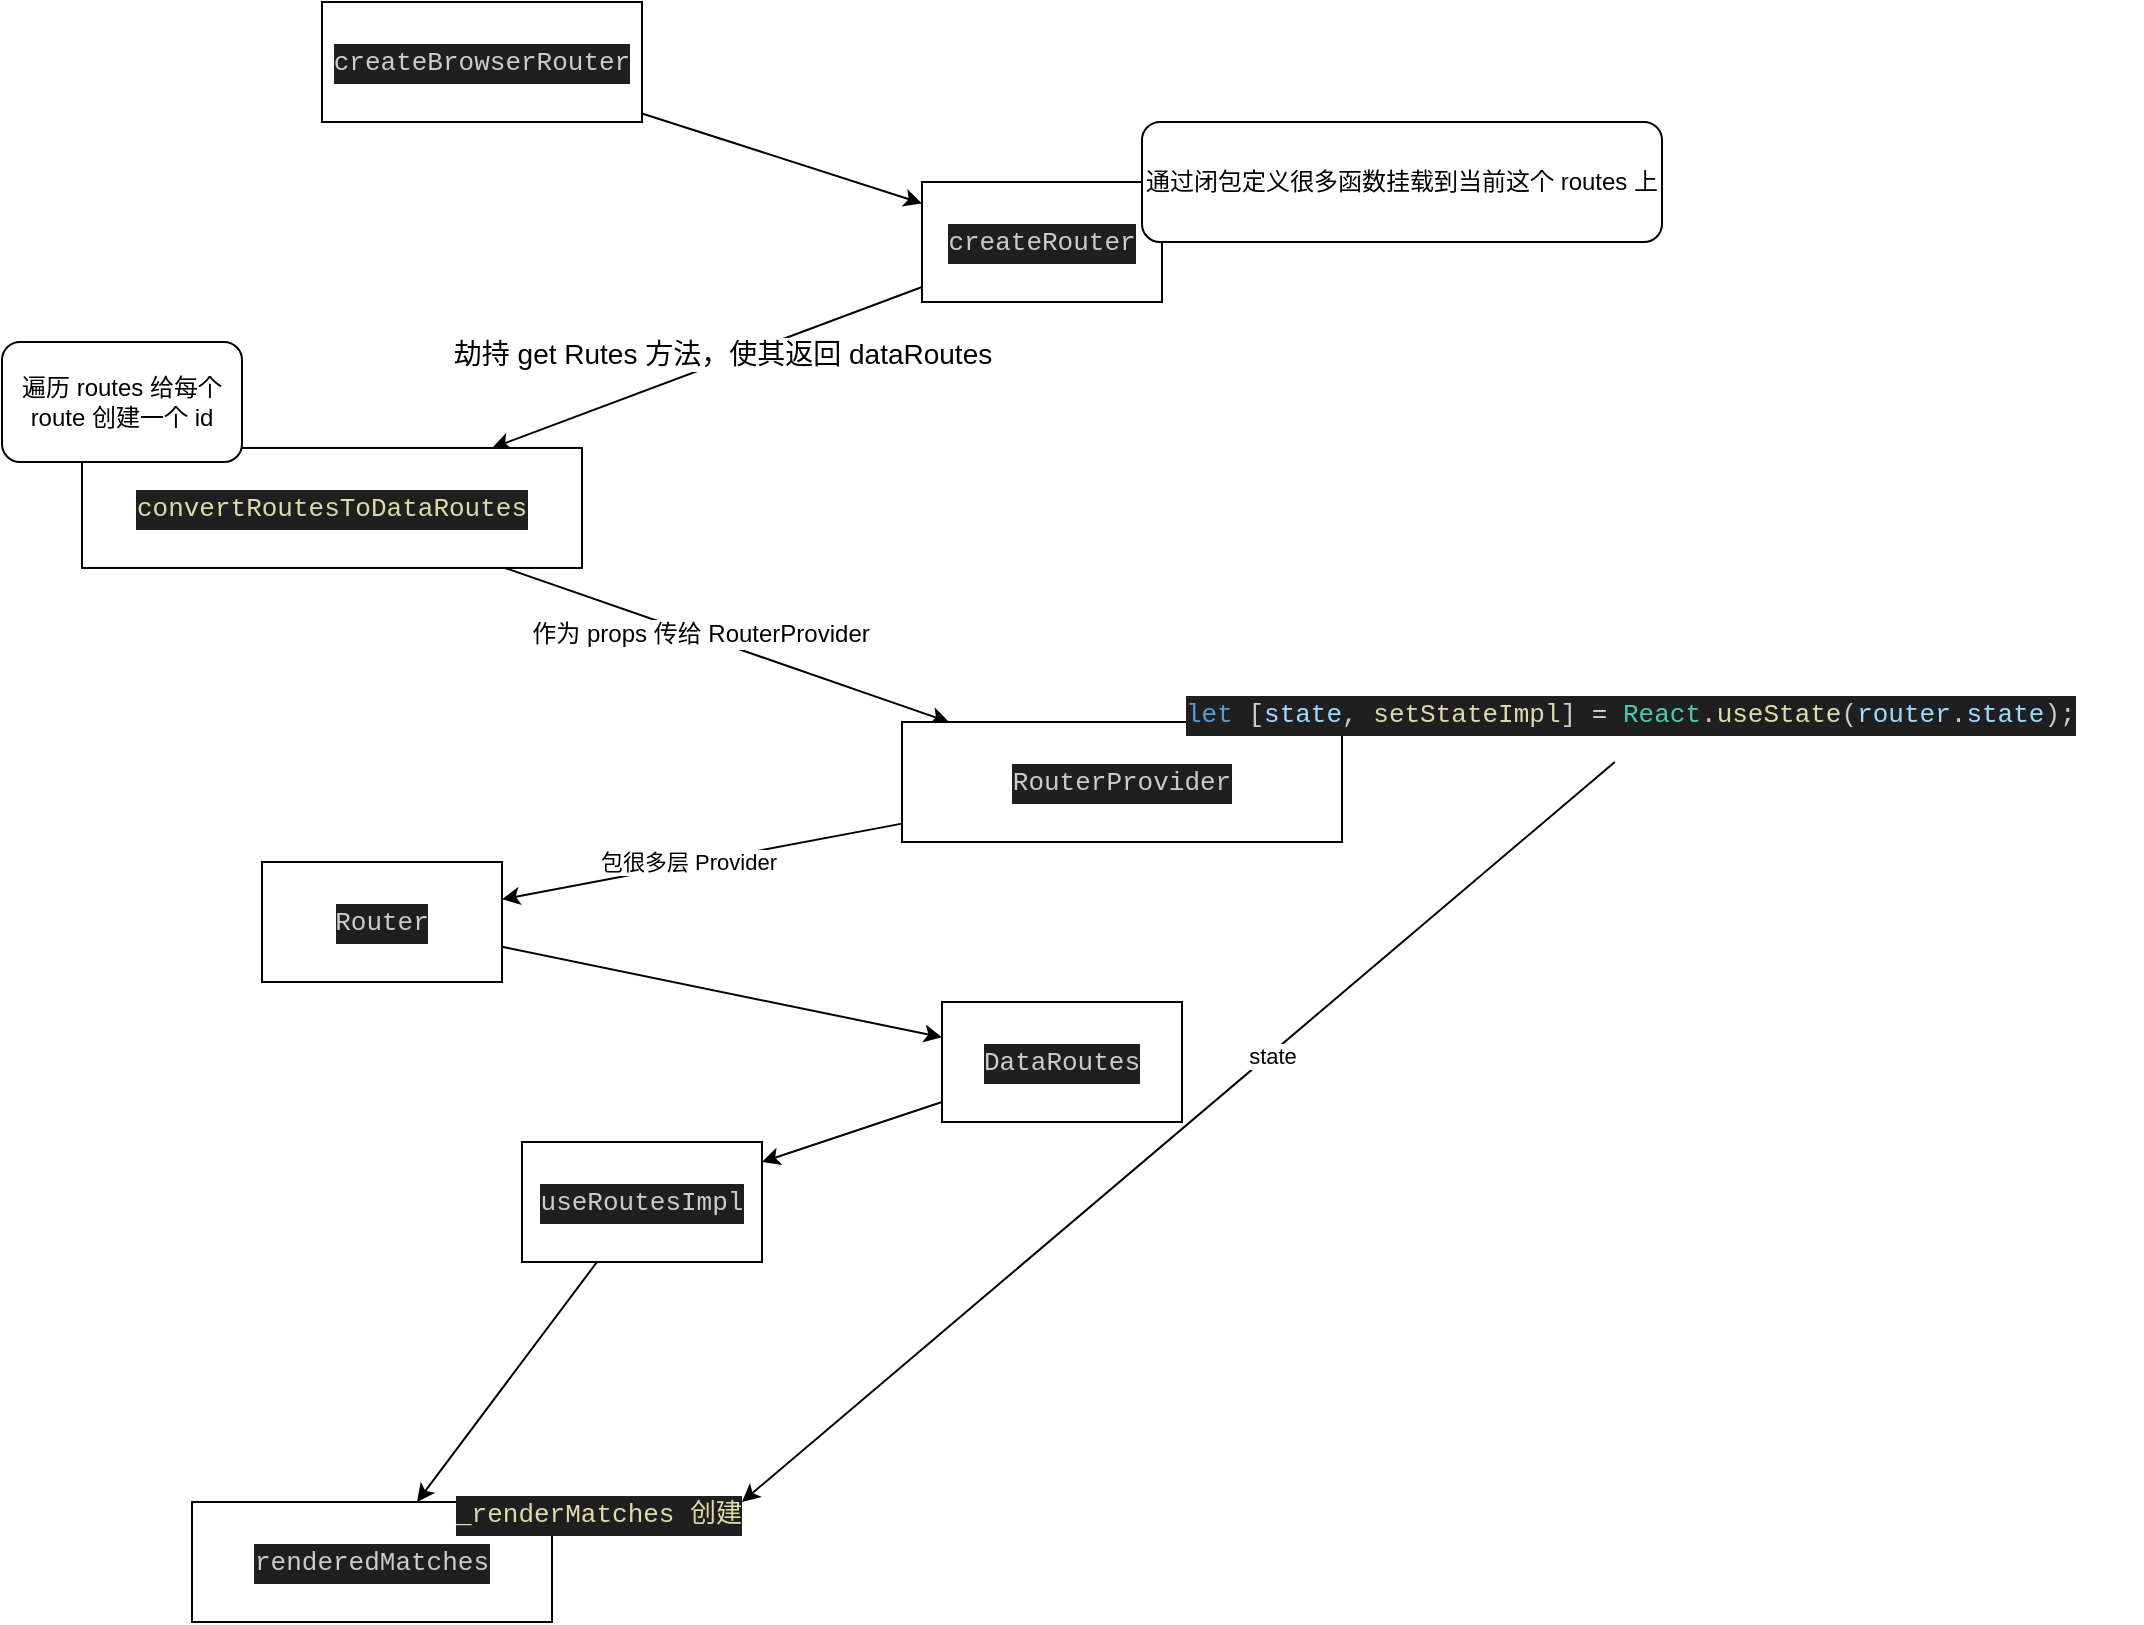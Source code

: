 <mxfile version="21.7.5" type="github">
  <diagram name="第 1 页" id="gwF9UIsrsdVw0fPzqFTr">
    <mxGraphModel dx="2261" dy="786" grid="1" gridSize="10" guides="1" tooltips="1" connect="1" arrows="1" fold="1" page="1" pageScale="1" pageWidth="827" pageHeight="1169" math="0" shadow="0">
      <root>
        <mxCell id="0" />
        <mxCell id="1" parent="0" />
        <mxCell id="ySQks6wrrYL4S_Miv_2F-2" style="rounded=0;orthogonalLoop=1;jettySize=auto;html=1;" edge="1" parent="1" source="ySQks6wrrYL4S_Miv_2F-1" target="ySQks6wrrYL4S_Miv_2F-3">
          <mxGeometry relative="1" as="geometry">
            <mxPoint x="220" y="260" as="targetPoint" />
          </mxGeometry>
        </mxCell>
        <mxCell id="ySQks6wrrYL4S_Miv_2F-1" value="&lt;div style=&quot;color: rgb(204, 204, 204); background-color: rgb(31, 31, 31); font-family: Menlo, Monaco, &amp;quot;Courier New&amp;quot;, monospace; font-size: 13px; line-height: 20px;&quot;&gt;createBrowserRouter&lt;/div&gt;" style="rounded=0;whiteSpace=wrap;html=1;" vertex="1" parent="1">
          <mxGeometry x="130" y="140" width="160" height="60" as="geometry" />
        </mxCell>
        <mxCell id="ySQks6wrrYL4S_Miv_2F-4" style="rounded=0;orthogonalLoop=1;jettySize=auto;html=1;" edge="1" parent="1" source="ySQks6wrrYL4S_Miv_2F-3" target="ySQks6wrrYL4S_Miv_2F-5">
          <mxGeometry relative="1" as="geometry">
            <mxPoint x="220" y="390" as="targetPoint" />
          </mxGeometry>
        </mxCell>
        <mxCell id="ySQks6wrrYL4S_Miv_2F-8" value="&lt;font style=&quot;font-size: 14px;&quot;&gt;劫持 get Rutes 方法，使其返回 dataRoutes&lt;/font&gt;" style="edgeLabel;html=1;align=center;verticalAlign=middle;resizable=0;points=[];" vertex="1" connectable="0" parent="ySQks6wrrYL4S_Miv_2F-4">
          <mxGeometry x="-0.077" y="-4" relative="1" as="geometry">
            <mxPoint as="offset" />
          </mxGeometry>
        </mxCell>
        <mxCell id="ySQks6wrrYL4S_Miv_2F-3" value="&lt;div style=&quot;color: rgb(204, 204, 204); background-color: rgb(31, 31, 31); font-family: Menlo, Monaco, &amp;quot;Courier New&amp;quot;, monospace; font-size: 13px; line-height: 20px;&quot;&gt;createRouter&lt;/div&gt;" style="rounded=0;whiteSpace=wrap;html=1;" vertex="1" parent="1">
          <mxGeometry x="430" y="230" width="120" height="60" as="geometry" />
        </mxCell>
        <mxCell id="ySQks6wrrYL4S_Miv_2F-9" style="rounded=0;orthogonalLoop=1;jettySize=auto;html=1;" edge="1" parent="1" source="ySQks6wrrYL4S_Miv_2F-5" target="ySQks6wrrYL4S_Miv_2F-10">
          <mxGeometry relative="1" as="geometry">
            <mxPoint x="260" y="590" as="targetPoint" />
          </mxGeometry>
        </mxCell>
        <mxCell id="ySQks6wrrYL4S_Miv_2F-11" value="&lt;font style=&quot;font-size: 12px;&quot;&gt;作为 props 传给 RouterProvider&lt;/font&gt;" style="edgeLabel;html=1;align=center;verticalAlign=middle;resizable=0;points=[];" vertex="1" connectable="0" parent="ySQks6wrrYL4S_Miv_2F-9">
          <mxGeometry x="-0.124" y="1" relative="1" as="geometry">
            <mxPoint as="offset" />
          </mxGeometry>
        </mxCell>
        <mxCell id="ySQks6wrrYL4S_Miv_2F-5" value="&lt;meta charset=&quot;utf-8&quot;&gt;&lt;div style=&quot;color: rgb(204, 204, 204); background-color: rgb(31, 31, 31); font-family: Menlo, Monaco, &amp;quot;Courier New&amp;quot;, monospace; font-weight: normal; font-size: 13px; line-height: 20px;&quot;&gt;&lt;div&gt;&lt;span style=&quot;color: #dcdcaa;&quot;&gt;convertRoutesToDataRoutes&lt;/span&gt;&lt;/div&gt;&lt;/div&gt;" style="rounded=0;whiteSpace=wrap;html=1;" vertex="1" parent="1">
          <mxGeometry x="10" y="362.98" width="250" height="60" as="geometry" />
        </mxCell>
        <mxCell id="ySQks6wrrYL4S_Miv_2F-6" value="遍历 routes 给每个 route 创建一个 id" style="rounded=1;whiteSpace=wrap;html=1;" vertex="1" parent="1">
          <mxGeometry x="-30" y="310" width="120" height="60" as="geometry" />
        </mxCell>
        <mxCell id="ySQks6wrrYL4S_Miv_2F-7" value="通过闭包定义很多函数挂载到当前这个 routes 上" style="rounded=1;whiteSpace=wrap;html=1;" vertex="1" parent="1">
          <mxGeometry x="540" y="200" width="260" height="60" as="geometry" />
        </mxCell>
        <mxCell id="ySQks6wrrYL4S_Miv_2F-12" style="edgeStyle=none;rounded=0;orthogonalLoop=1;jettySize=auto;html=1;" edge="1" parent="1" source="ySQks6wrrYL4S_Miv_2F-10" target="ySQks6wrrYL4S_Miv_2F-14">
          <mxGeometry relative="1" as="geometry">
            <mxPoint x="310" y="710" as="targetPoint" />
          </mxGeometry>
        </mxCell>
        <mxCell id="ySQks6wrrYL4S_Miv_2F-13" value="包很多层 Provider" style="edgeLabel;html=1;align=center;verticalAlign=middle;resizable=0;points=[];" vertex="1" connectable="0" parent="ySQks6wrrYL4S_Miv_2F-12">
          <mxGeometry x="0.075" y="-1" relative="1" as="geometry">
            <mxPoint x="1" as="offset" />
          </mxGeometry>
        </mxCell>
        <mxCell id="ySQks6wrrYL4S_Miv_2F-10" value="&lt;div style=&quot;color: rgb(204, 204, 204); background-color: rgb(31, 31, 31); font-family: Menlo, Monaco, &amp;quot;Courier New&amp;quot;, monospace; font-size: 13px; line-height: 20px;&quot;&gt;RouterProvider&lt;/div&gt;" style="rounded=0;whiteSpace=wrap;html=1;" vertex="1" parent="1">
          <mxGeometry x="420" y="500" width="220" height="60" as="geometry" />
        </mxCell>
        <mxCell id="ySQks6wrrYL4S_Miv_2F-15" style="edgeStyle=none;rounded=0;orthogonalLoop=1;jettySize=auto;html=1;" edge="1" parent="1" source="ySQks6wrrYL4S_Miv_2F-14" target="ySQks6wrrYL4S_Miv_2F-16">
          <mxGeometry relative="1" as="geometry">
            <mxPoint x="380" y="730" as="targetPoint" />
          </mxGeometry>
        </mxCell>
        <mxCell id="ySQks6wrrYL4S_Miv_2F-14" value="&lt;div style=&quot;color: rgb(204, 204, 204); background-color: rgb(31, 31, 31); font-family: Menlo, Monaco, &amp;quot;Courier New&amp;quot;, monospace; font-size: 13px; line-height: 20px;&quot;&gt;Router&lt;/div&gt;" style="rounded=0;whiteSpace=wrap;html=1;" vertex="1" parent="1">
          <mxGeometry x="100" y="570" width="120" height="60" as="geometry" />
        </mxCell>
        <mxCell id="ySQks6wrrYL4S_Miv_2F-18" style="edgeStyle=none;rounded=0;orthogonalLoop=1;jettySize=auto;html=1;" edge="1" parent="1" source="ySQks6wrrYL4S_Miv_2F-16" target="ySQks6wrrYL4S_Miv_2F-19">
          <mxGeometry relative="1" as="geometry">
            <mxPoint x="290" y="740" as="targetPoint" />
          </mxGeometry>
        </mxCell>
        <mxCell id="ySQks6wrrYL4S_Miv_2F-16" value="&lt;div style=&quot;color: rgb(204, 204, 204); background-color: rgb(31, 31, 31); font-family: Menlo, Monaco, &amp;quot;Courier New&amp;quot;, monospace; font-size: 13px; line-height: 20px;&quot;&gt;DataRoutes&lt;/div&gt;" style="rounded=0;whiteSpace=wrap;html=1;" vertex="1" parent="1">
          <mxGeometry x="440" y="640" width="120" height="60" as="geometry" />
        </mxCell>
        <mxCell id="ySQks6wrrYL4S_Miv_2F-20" style="edgeStyle=none;rounded=0;orthogonalLoop=1;jettySize=auto;html=1;" edge="1" parent="1" source="ySQks6wrrYL4S_Miv_2F-19" target="ySQks6wrrYL4S_Miv_2F-21">
          <mxGeometry relative="1" as="geometry">
            <mxPoint x="420" y="850" as="targetPoint" />
          </mxGeometry>
        </mxCell>
        <mxCell id="ySQks6wrrYL4S_Miv_2F-19" value="&lt;div style=&quot;color: rgb(204, 204, 204); background-color: rgb(31, 31, 31); font-family: Menlo, Monaco, &amp;quot;Courier New&amp;quot;, monospace; font-size: 13px; line-height: 20px;&quot;&gt;useRoutesImpl&lt;/div&gt;" style="rounded=0;whiteSpace=wrap;html=1;" vertex="1" parent="1">
          <mxGeometry x="230" y="710" width="120" height="60" as="geometry" />
        </mxCell>
        <mxCell id="ySQks6wrrYL4S_Miv_2F-21" value="&lt;div style=&quot;color: rgb(204, 204, 204); background-color: rgb(31, 31, 31); font-family: Menlo, Monaco, &amp;quot;Courier New&amp;quot;, monospace; font-size: 13px; line-height: 20px;&quot;&gt;renderedMatches&lt;/div&gt;" style="rounded=0;whiteSpace=wrap;html=1;" vertex="1" parent="1">
          <mxGeometry x="65" y="890" width="180" height="60" as="geometry" />
        </mxCell>
        <mxCell id="ySQks6wrrYL4S_Miv_2F-23" value="&lt;div style=&quot;color: rgb(204, 204, 204); background-color: rgb(31, 31, 31); font-family: Menlo, Monaco, &amp;quot;Courier New&amp;quot;, monospace; font-weight: normal; font-size: 13px; line-height: 20px;&quot;&gt;&lt;div&gt;&lt;span style=&quot;color: #dcdcaa;&quot;&gt;_renderMatches 创建&lt;/span&gt;&lt;/div&gt;&lt;/div&gt;" style="text;whiteSpace=wrap;html=1;" vertex="1" parent="1">
          <mxGeometry x="195" y="880" width="160" height="40" as="geometry" />
        </mxCell>
        <mxCell id="ySQks6wrrYL4S_Miv_2F-26" style="edgeStyle=none;rounded=0;orthogonalLoop=1;jettySize=auto;html=1;entryX=0.906;entryY=0.25;entryDx=0;entryDy=0;entryPerimeter=0;" edge="1" parent="1" source="ySQks6wrrYL4S_Miv_2F-25" target="ySQks6wrrYL4S_Miv_2F-23">
          <mxGeometry relative="1" as="geometry" />
        </mxCell>
        <mxCell id="ySQks6wrrYL4S_Miv_2F-27" value="state" style="edgeLabel;html=1;align=center;verticalAlign=middle;resizable=0;points=[];" vertex="1" connectable="0" parent="ySQks6wrrYL4S_Miv_2F-26">
          <mxGeometry x="-0.211" y="1" relative="1" as="geometry">
            <mxPoint as="offset" />
          </mxGeometry>
        </mxCell>
        <mxCell id="ySQks6wrrYL4S_Miv_2F-25" value="&lt;div style=&quot;color: rgb(204, 204, 204); background-color: rgb(31, 31, 31); font-family: Menlo, Monaco, &amp;quot;Courier New&amp;quot;, monospace; font-weight: normal; font-size: 13px; line-height: 20px;&quot;&gt;&lt;div&gt;&lt;span style=&quot;color: #569cd6;&quot;&gt;let&lt;/span&gt;&lt;span style=&quot;color: #cccccc;&quot;&gt; [&lt;/span&gt;&lt;span style=&quot;color: #9cdcfe;&quot;&gt;state&lt;/span&gt;&lt;span style=&quot;color: #cccccc;&quot;&gt;, &lt;/span&gt;&lt;span style=&quot;color: #dcdcaa;&quot;&gt;setStateImpl&lt;/span&gt;&lt;span style=&quot;color: #cccccc;&quot;&gt;] &lt;/span&gt;&lt;span style=&quot;color: #d4d4d4;&quot;&gt;=&lt;/span&gt;&lt;span style=&quot;color: #cccccc;&quot;&gt; &lt;/span&gt;&lt;span style=&quot;color: #4ec9b0;&quot;&gt;React&lt;/span&gt;&lt;span style=&quot;color: #cccccc;&quot;&gt;.&lt;/span&gt;&lt;span style=&quot;color: #dcdcaa;&quot;&gt;useState&lt;/span&gt;&lt;span style=&quot;color: #cccccc;&quot;&gt;(&lt;/span&gt;&lt;span style=&quot;color: #9cdcfe;&quot;&gt;router&lt;/span&gt;&lt;span style=&quot;color: #cccccc;&quot;&gt;.&lt;/span&gt;&lt;span style=&quot;color: #9cdcfe;&quot;&gt;state&lt;/span&gt;&lt;span style=&quot;color: #cccccc;&quot;&gt;);&lt;/span&gt;&lt;/div&gt;&lt;/div&gt;" style="text;whiteSpace=wrap;html=1;" vertex="1" parent="1">
          <mxGeometry x="560" y="480" width="480" height="40" as="geometry" />
        </mxCell>
      </root>
    </mxGraphModel>
  </diagram>
</mxfile>
